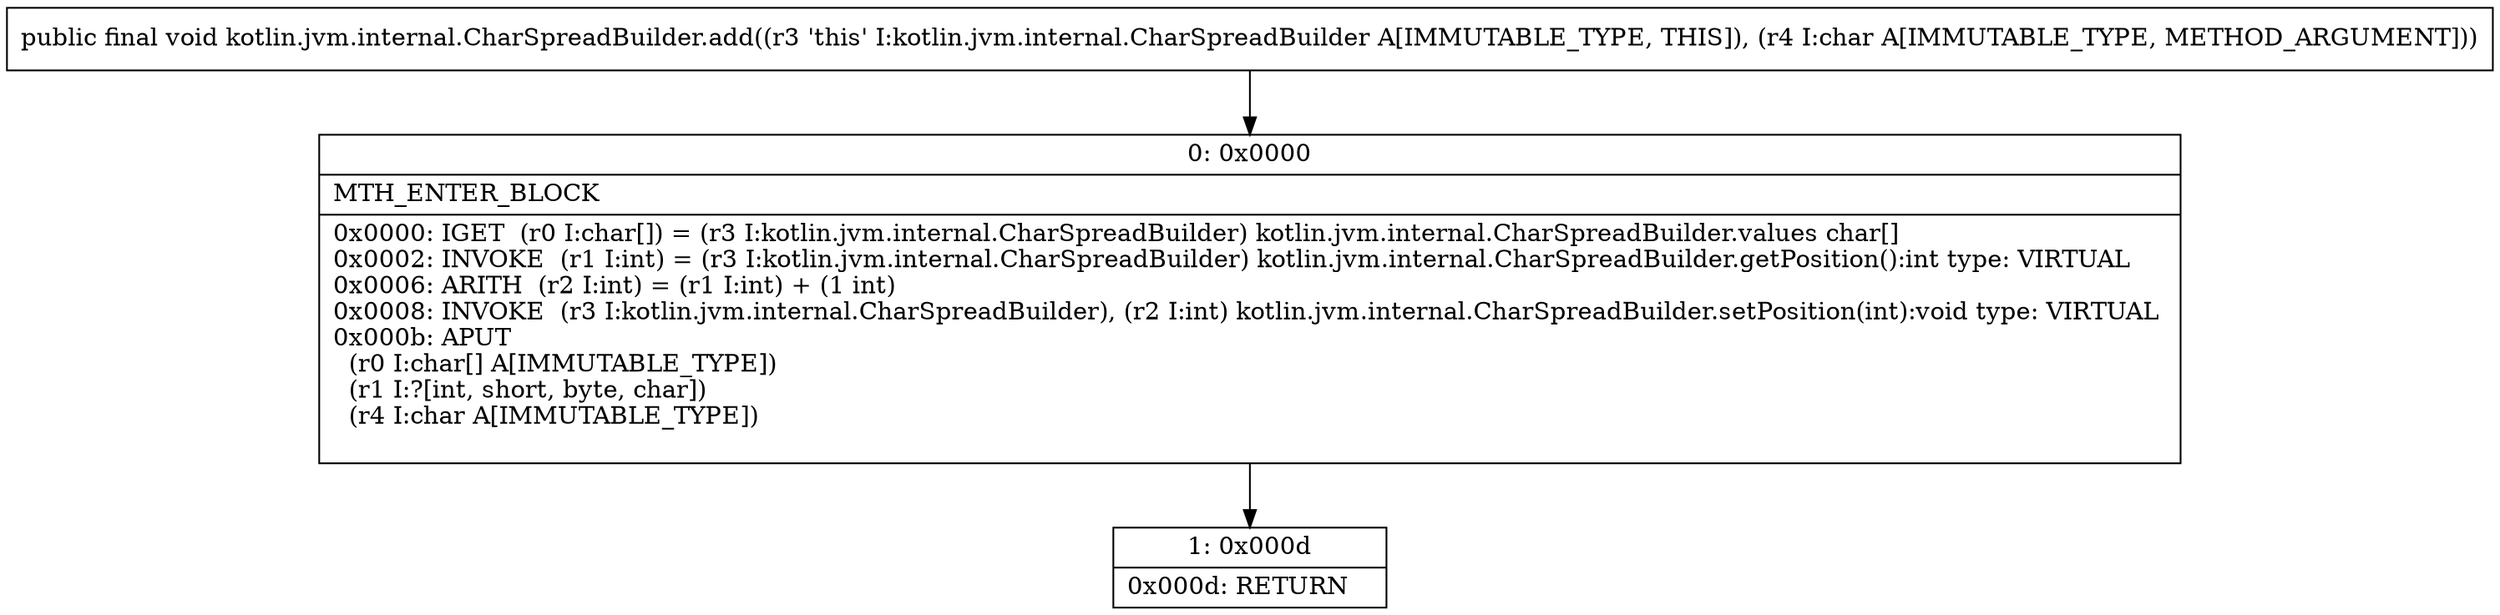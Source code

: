 digraph "CFG forkotlin.jvm.internal.CharSpreadBuilder.add(C)V" {
Node_0 [shape=record,label="{0\:\ 0x0000|MTH_ENTER_BLOCK\l|0x0000: IGET  (r0 I:char[]) = (r3 I:kotlin.jvm.internal.CharSpreadBuilder) kotlin.jvm.internal.CharSpreadBuilder.values char[] \l0x0002: INVOKE  (r1 I:int) = (r3 I:kotlin.jvm.internal.CharSpreadBuilder) kotlin.jvm.internal.CharSpreadBuilder.getPosition():int type: VIRTUAL \l0x0006: ARITH  (r2 I:int) = (r1 I:int) + (1 int) \l0x0008: INVOKE  (r3 I:kotlin.jvm.internal.CharSpreadBuilder), (r2 I:int) kotlin.jvm.internal.CharSpreadBuilder.setPosition(int):void type: VIRTUAL \l0x000b: APUT  \l  (r0 I:char[] A[IMMUTABLE_TYPE])\l  (r1 I:?[int, short, byte, char])\l  (r4 I:char A[IMMUTABLE_TYPE])\l \l}"];
Node_1 [shape=record,label="{1\:\ 0x000d|0x000d: RETURN   \l}"];
MethodNode[shape=record,label="{public final void kotlin.jvm.internal.CharSpreadBuilder.add((r3 'this' I:kotlin.jvm.internal.CharSpreadBuilder A[IMMUTABLE_TYPE, THIS]), (r4 I:char A[IMMUTABLE_TYPE, METHOD_ARGUMENT])) }"];
MethodNode -> Node_0;
Node_0 -> Node_1;
}


